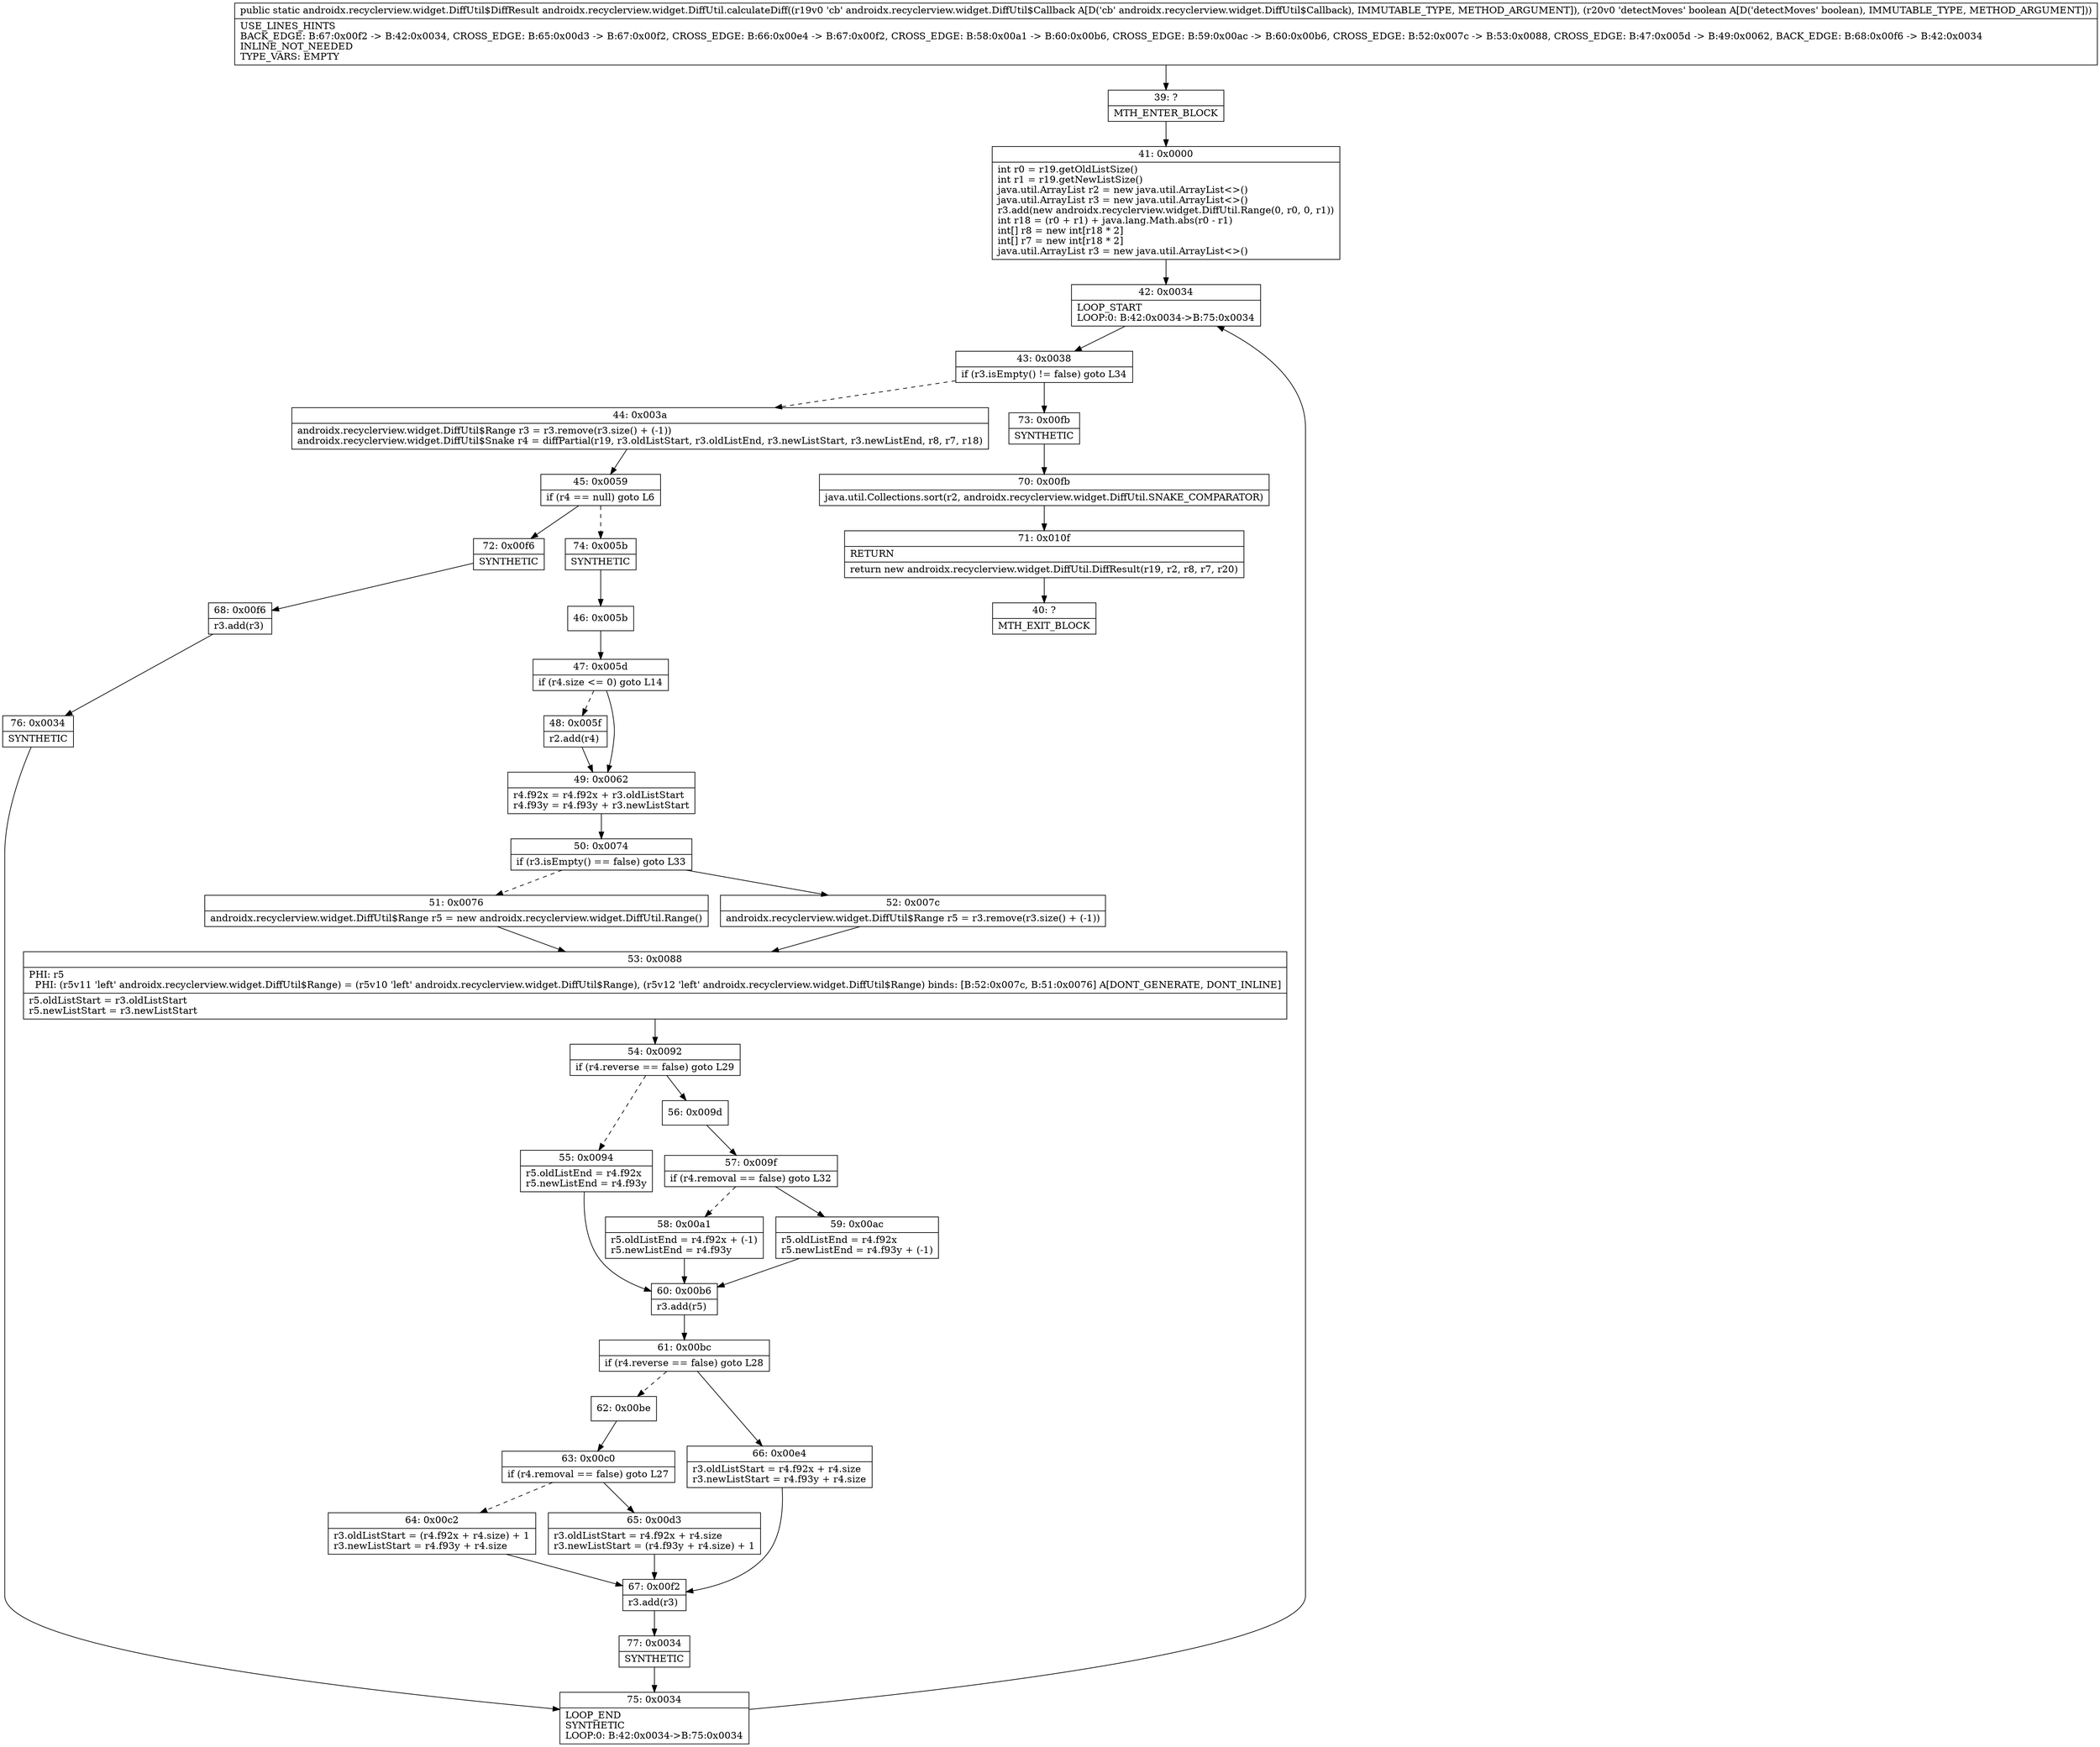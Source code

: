 digraph "CFG forandroidx.recyclerview.widget.DiffUtil.calculateDiff(Landroidx\/recyclerview\/widget\/DiffUtil$Callback;Z)Landroidx\/recyclerview\/widget\/DiffUtil$DiffResult;" {
Node_39 [shape=record,label="{39\:\ ?|MTH_ENTER_BLOCK\l}"];
Node_41 [shape=record,label="{41\:\ 0x0000|int r0 = r19.getOldListSize()\lint r1 = r19.getNewListSize()\ljava.util.ArrayList r2 = new java.util.ArrayList\<\>()\ljava.util.ArrayList r3 = new java.util.ArrayList\<\>()\lr3.add(new androidx.recyclerview.widget.DiffUtil.Range(0, r0, 0, r1))\lint r18 = (r0 + r1) + java.lang.Math.abs(r0 \- r1)\lint[] r8 = new int[r18 * 2]\lint[] r7 = new int[r18 * 2]\ljava.util.ArrayList r3 = new java.util.ArrayList\<\>()\l}"];
Node_42 [shape=record,label="{42\:\ 0x0034|LOOP_START\lLOOP:0: B:42:0x0034\-\>B:75:0x0034\l}"];
Node_43 [shape=record,label="{43\:\ 0x0038|if (r3.isEmpty() != false) goto L34\l}"];
Node_44 [shape=record,label="{44\:\ 0x003a|androidx.recyclerview.widget.DiffUtil$Range r3 = r3.remove(r3.size() + (\-1))\landroidx.recyclerview.widget.DiffUtil$Snake r4 = diffPartial(r19, r3.oldListStart, r3.oldListEnd, r3.newListStart, r3.newListEnd, r8, r7, r18)\l}"];
Node_45 [shape=record,label="{45\:\ 0x0059|if (r4 == null) goto L6\l}"];
Node_72 [shape=record,label="{72\:\ 0x00f6|SYNTHETIC\l}"];
Node_68 [shape=record,label="{68\:\ 0x00f6|r3.add(r3)\l}"];
Node_76 [shape=record,label="{76\:\ 0x0034|SYNTHETIC\l}"];
Node_75 [shape=record,label="{75\:\ 0x0034|LOOP_END\lSYNTHETIC\lLOOP:0: B:42:0x0034\-\>B:75:0x0034\l}"];
Node_74 [shape=record,label="{74\:\ 0x005b|SYNTHETIC\l}"];
Node_46 [shape=record,label="{46\:\ 0x005b}"];
Node_47 [shape=record,label="{47\:\ 0x005d|if (r4.size \<= 0) goto L14\l}"];
Node_48 [shape=record,label="{48\:\ 0x005f|r2.add(r4)\l}"];
Node_49 [shape=record,label="{49\:\ 0x0062|r4.f92x = r4.f92x + r3.oldListStart\lr4.f93y = r4.f93y + r3.newListStart\l}"];
Node_50 [shape=record,label="{50\:\ 0x0074|if (r3.isEmpty() == false) goto L33\l}"];
Node_51 [shape=record,label="{51\:\ 0x0076|androidx.recyclerview.widget.DiffUtil$Range r5 = new androidx.recyclerview.widget.DiffUtil.Range()\l}"];
Node_53 [shape=record,label="{53\:\ 0x0088|PHI: r5 \l  PHI: (r5v11 'left' androidx.recyclerview.widget.DiffUtil$Range) = (r5v10 'left' androidx.recyclerview.widget.DiffUtil$Range), (r5v12 'left' androidx.recyclerview.widget.DiffUtil$Range) binds: [B:52:0x007c, B:51:0x0076] A[DONT_GENERATE, DONT_INLINE]\l|r5.oldListStart = r3.oldListStart\lr5.newListStart = r3.newListStart\l}"];
Node_54 [shape=record,label="{54\:\ 0x0092|if (r4.reverse == false) goto L29\l}"];
Node_55 [shape=record,label="{55\:\ 0x0094|r5.oldListEnd = r4.f92x\lr5.newListEnd = r4.f93y\l}"];
Node_60 [shape=record,label="{60\:\ 0x00b6|r3.add(r5)\l}"];
Node_61 [shape=record,label="{61\:\ 0x00bc|if (r4.reverse == false) goto L28\l}"];
Node_62 [shape=record,label="{62\:\ 0x00be}"];
Node_63 [shape=record,label="{63\:\ 0x00c0|if (r4.removal == false) goto L27\l}"];
Node_64 [shape=record,label="{64\:\ 0x00c2|r3.oldListStart = (r4.f92x + r4.size) + 1\lr3.newListStart = r4.f93y + r4.size\l}"];
Node_67 [shape=record,label="{67\:\ 0x00f2|r3.add(r3)\l}"];
Node_77 [shape=record,label="{77\:\ 0x0034|SYNTHETIC\l}"];
Node_65 [shape=record,label="{65\:\ 0x00d3|r3.oldListStart = r4.f92x + r4.size\lr3.newListStart = (r4.f93y + r4.size) + 1\l}"];
Node_66 [shape=record,label="{66\:\ 0x00e4|r3.oldListStart = r4.f92x + r4.size\lr3.newListStart = r4.f93y + r4.size\l}"];
Node_56 [shape=record,label="{56\:\ 0x009d}"];
Node_57 [shape=record,label="{57\:\ 0x009f|if (r4.removal == false) goto L32\l}"];
Node_58 [shape=record,label="{58\:\ 0x00a1|r5.oldListEnd = r4.f92x + (\-1)\lr5.newListEnd = r4.f93y\l}"];
Node_59 [shape=record,label="{59\:\ 0x00ac|r5.oldListEnd = r4.f92x\lr5.newListEnd = r4.f93y + (\-1)\l}"];
Node_52 [shape=record,label="{52\:\ 0x007c|androidx.recyclerview.widget.DiffUtil$Range r5 = r3.remove(r3.size() + (\-1))\l}"];
Node_73 [shape=record,label="{73\:\ 0x00fb|SYNTHETIC\l}"];
Node_70 [shape=record,label="{70\:\ 0x00fb|java.util.Collections.sort(r2, androidx.recyclerview.widget.DiffUtil.SNAKE_COMPARATOR)\l}"];
Node_71 [shape=record,label="{71\:\ 0x010f|RETURN\l|return new androidx.recyclerview.widget.DiffUtil.DiffResult(r19, r2, r8, r7, r20)\l}"];
Node_40 [shape=record,label="{40\:\ ?|MTH_EXIT_BLOCK\l}"];
MethodNode[shape=record,label="{public static androidx.recyclerview.widget.DiffUtil$DiffResult androidx.recyclerview.widget.DiffUtil.calculateDiff((r19v0 'cb' androidx.recyclerview.widget.DiffUtil$Callback A[D('cb' androidx.recyclerview.widget.DiffUtil$Callback), IMMUTABLE_TYPE, METHOD_ARGUMENT]), (r20v0 'detectMoves' boolean A[D('detectMoves' boolean), IMMUTABLE_TYPE, METHOD_ARGUMENT]))  | USE_LINES_HINTS\lBACK_EDGE: B:67:0x00f2 \-\> B:42:0x0034, CROSS_EDGE: B:65:0x00d3 \-\> B:67:0x00f2, CROSS_EDGE: B:66:0x00e4 \-\> B:67:0x00f2, CROSS_EDGE: B:58:0x00a1 \-\> B:60:0x00b6, CROSS_EDGE: B:59:0x00ac \-\> B:60:0x00b6, CROSS_EDGE: B:52:0x007c \-\> B:53:0x0088, CROSS_EDGE: B:47:0x005d \-\> B:49:0x0062, BACK_EDGE: B:68:0x00f6 \-\> B:42:0x0034\lINLINE_NOT_NEEDED\lTYPE_VARS: EMPTY\l}"];
MethodNode -> Node_39;Node_39 -> Node_41;
Node_41 -> Node_42;
Node_42 -> Node_43;
Node_43 -> Node_44[style=dashed];
Node_43 -> Node_73;
Node_44 -> Node_45;
Node_45 -> Node_72;
Node_45 -> Node_74[style=dashed];
Node_72 -> Node_68;
Node_68 -> Node_76;
Node_76 -> Node_75;
Node_75 -> Node_42;
Node_74 -> Node_46;
Node_46 -> Node_47;
Node_47 -> Node_48[style=dashed];
Node_47 -> Node_49;
Node_48 -> Node_49;
Node_49 -> Node_50;
Node_50 -> Node_51[style=dashed];
Node_50 -> Node_52;
Node_51 -> Node_53;
Node_53 -> Node_54;
Node_54 -> Node_55[style=dashed];
Node_54 -> Node_56;
Node_55 -> Node_60;
Node_60 -> Node_61;
Node_61 -> Node_62[style=dashed];
Node_61 -> Node_66;
Node_62 -> Node_63;
Node_63 -> Node_64[style=dashed];
Node_63 -> Node_65;
Node_64 -> Node_67;
Node_67 -> Node_77;
Node_77 -> Node_75;
Node_65 -> Node_67;
Node_66 -> Node_67;
Node_56 -> Node_57;
Node_57 -> Node_58[style=dashed];
Node_57 -> Node_59;
Node_58 -> Node_60;
Node_59 -> Node_60;
Node_52 -> Node_53;
Node_73 -> Node_70;
Node_70 -> Node_71;
Node_71 -> Node_40;
}

